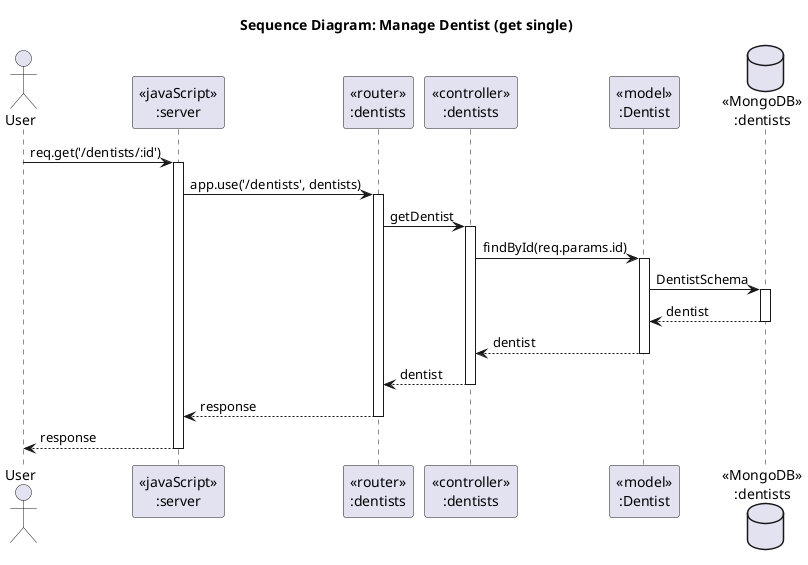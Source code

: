 @startuml dentist-get-single
title Sequence Diagram: Manage Dentist (get single)

actor "User" as User

participant "<<javaScript>>\n:server" as Server
participant "<<router>>\n:dentists" as Router
participant "<<controller>>\n:dentists" as Controller
participant "<<model>>\n:Dentist" as Model
database "<<MongoDB>>\n:dentists" as MongoDB

User -> Server : req.get('/dentists/:id')
activate Server

Server -> Router : app.use('/dentists', dentists)
activate Router

Router -> Controller : getDentist
activate Controller

Controller -> Model : findById(req.params.id)
activate Model

Model -> MongoDB : DentistSchema
activate MongoDB
MongoDB --> Model : dentist
deactivate MongoDB

Model --> Controller : dentist
deactivate Model

Controller --> Router : dentist
deactivate Controller

Router --> Server : response
deactivate Router

Server --> User : response
deactivate Server

@enduml